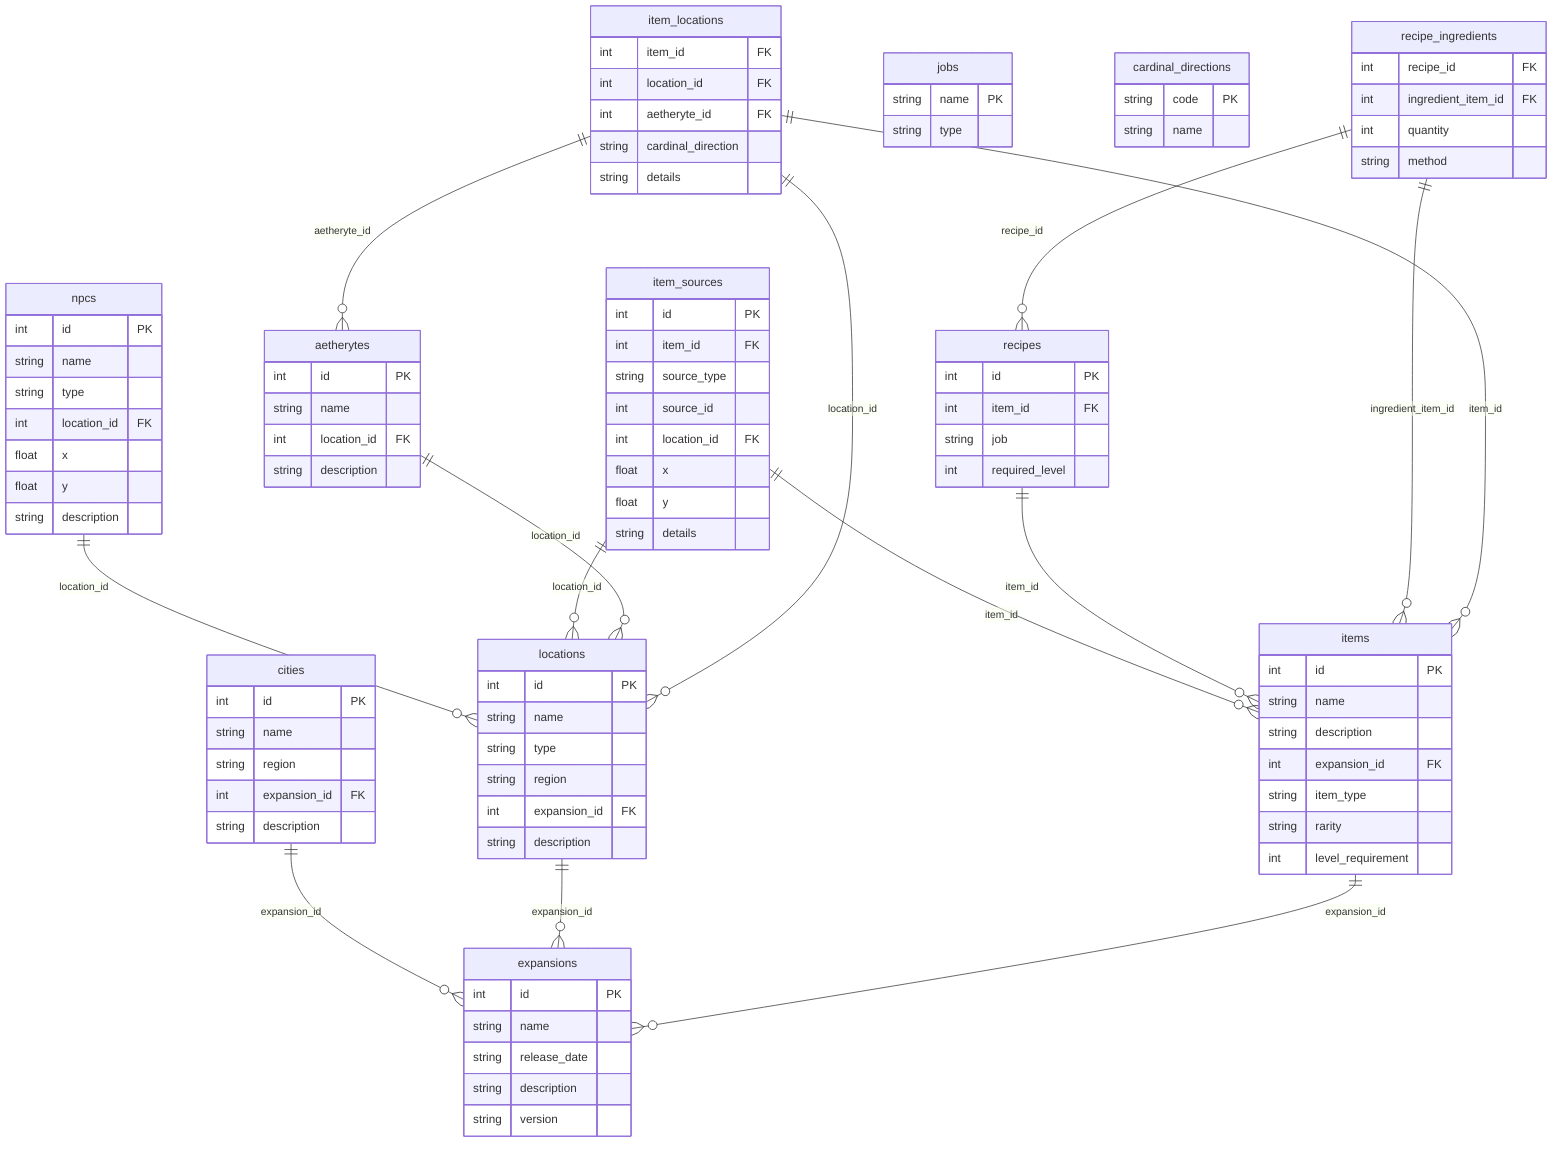 erDiagram
    expansions {
        int id PK
        string name
        string release_date
        string description
        string version
    }
    cities {
        int id PK
        string name
        string region
        int expansion_id FK
        string description
    }
    locations {
        int id PK
        string name
        string type
        string region
        int expansion_id FK
        string description
    }
    npcs {
        int id PK
        string name
        string type
        int location_id FK
        float x
        float y
        string description
    }
    items {
        int id PK
        string name
        string description
        int expansion_id FK
        string item_type
        string rarity
        int level_requirement
    }
    item_sources {
        int id PK
        int item_id FK
        string source_type
        int source_id
        int location_id FK
        float x
        float y
        string details
    }
    recipes {
        int id PK
        int item_id FK
        string job
        int required_level
    }
    recipe_ingredients {
        int recipe_id FK
        int ingredient_item_id FK
        int quantity
        string method
    }
    jobs {
        string name PK
        string type
    }
    aetherytes {
        int id PK
        string name
        int location_id FK
        string description
    }
    cardinal_directions {
        string code PK
        string name
    }
    item_locations {
        int item_id FK
        int location_id FK
        int aetheryte_id FK
        string cardinal_direction
        string details
    }

    cities ||--o{ expansions : "expansion_id"
    locations ||--o{ expansions : "expansion_id"
    npcs ||--o{ locations : "location_id"
    items ||--o{ expansions : "expansion_id"
    item_sources ||--o{ items : "item_id"
    item_sources ||--o{ locations : "location_id"
    recipes ||--o{ items : "item_id"
    recipe_ingredients ||--o{ recipes : "recipe_id"
    recipe_ingredients ||--o{ items : "ingredient_item_id"
    aetherytes ||--o{ locations : "location_id"
    item_locations ||--o{ items : "item_id"
    item_locations ||--o{ locations : "location_id"
    item_locations ||--o{ aetherytes : "aetheryte_id"